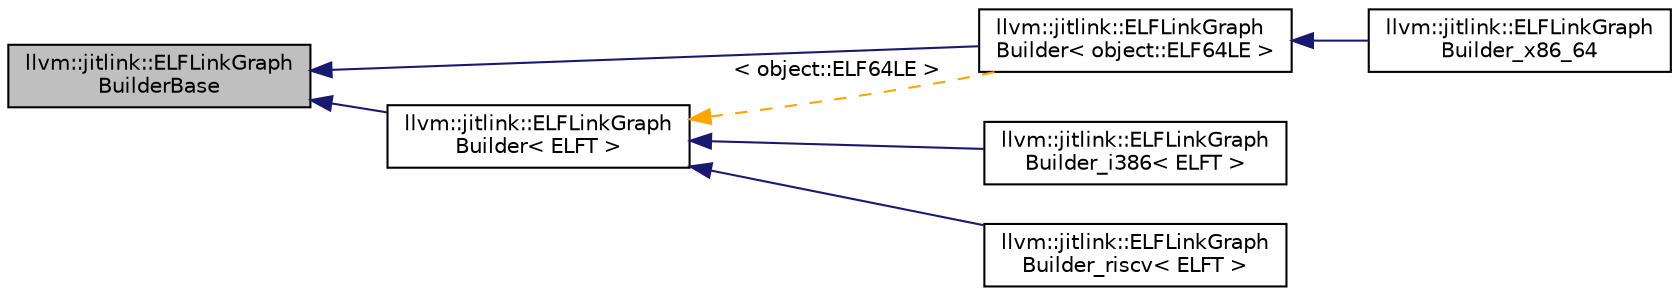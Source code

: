 digraph "llvm::jitlink::ELFLinkGraphBuilderBase"
{
 // LATEX_PDF_SIZE
  bgcolor="transparent";
  edge [fontname="Helvetica",fontsize="10",labelfontname="Helvetica",labelfontsize="10"];
  node [fontname="Helvetica",fontsize="10",shape=record];
  rankdir="LR";
  Node1 [label="llvm::jitlink::ELFLinkGraph\lBuilderBase",height=0.2,width=0.4,color="black", fillcolor="grey75", style="filled", fontcolor="black",tooltip="Common link-graph building code shared between all ELFFiles."];
  Node1 -> Node2 [dir="back",color="midnightblue",fontsize="10",style="solid",fontname="Helvetica"];
  Node2 [label="llvm::jitlink::ELFLinkGraph\lBuilder\< object::ELF64LE \>",height=0.2,width=0.4,color="black",URL="$classllvm_1_1jitlink_1_1ELFLinkGraphBuilder.html",tooltip=" "];
  Node2 -> Node3 [dir="back",color="midnightblue",fontsize="10",style="solid",fontname="Helvetica"];
  Node3 [label="llvm::jitlink::ELFLinkGraph\lBuilder_x86_64",height=0.2,width=0.4,color="black",URL="$classllvm_1_1jitlink_1_1ELFLinkGraphBuilder__x86__64.html",tooltip=" "];
  Node1 -> Node4 [dir="back",color="midnightblue",fontsize="10",style="solid",fontname="Helvetica"];
  Node4 [label="llvm::jitlink::ELFLinkGraph\lBuilder\< ELFT \>",height=0.2,width=0.4,color="black",URL="$classllvm_1_1jitlink_1_1ELFLinkGraphBuilder.html",tooltip="Ling-graph building code that's specific to the given ELFT, but common across all architectures."];
  Node4 -> Node5 [dir="back",color="midnightblue",fontsize="10",style="solid",fontname="Helvetica"];
  Node5 [label="llvm::jitlink::ELFLinkGraph\lBuilder_i386\< ELFT \>",height=0.2,width=0.4,color="black",URL="$classllvm_1_1jitlink_1_1ELFLinkGraphBuilder__i386.html",tooltip=" "];
  Node4 -> Node6 [dir="back",color="midnightblue",fontsize="10",style="solid",fontname="Helvetica"];
  Node6 [label="llvm::jitlink::ELFLinkGraph\lBuilder_riscv\< ELFT \>",height=0.2,width=0.4,color="black",URL="$classllvm_1_1jitlink_1_1ELFLinkGraphBuilder__riscv.html",tooltip=" "];
  Node4 -> Node2 [dir="back",color="orange",fontsize="10",style="dashed",label=" \< object::ELF64LE \>" ,fontname="Helvetica"];
}
